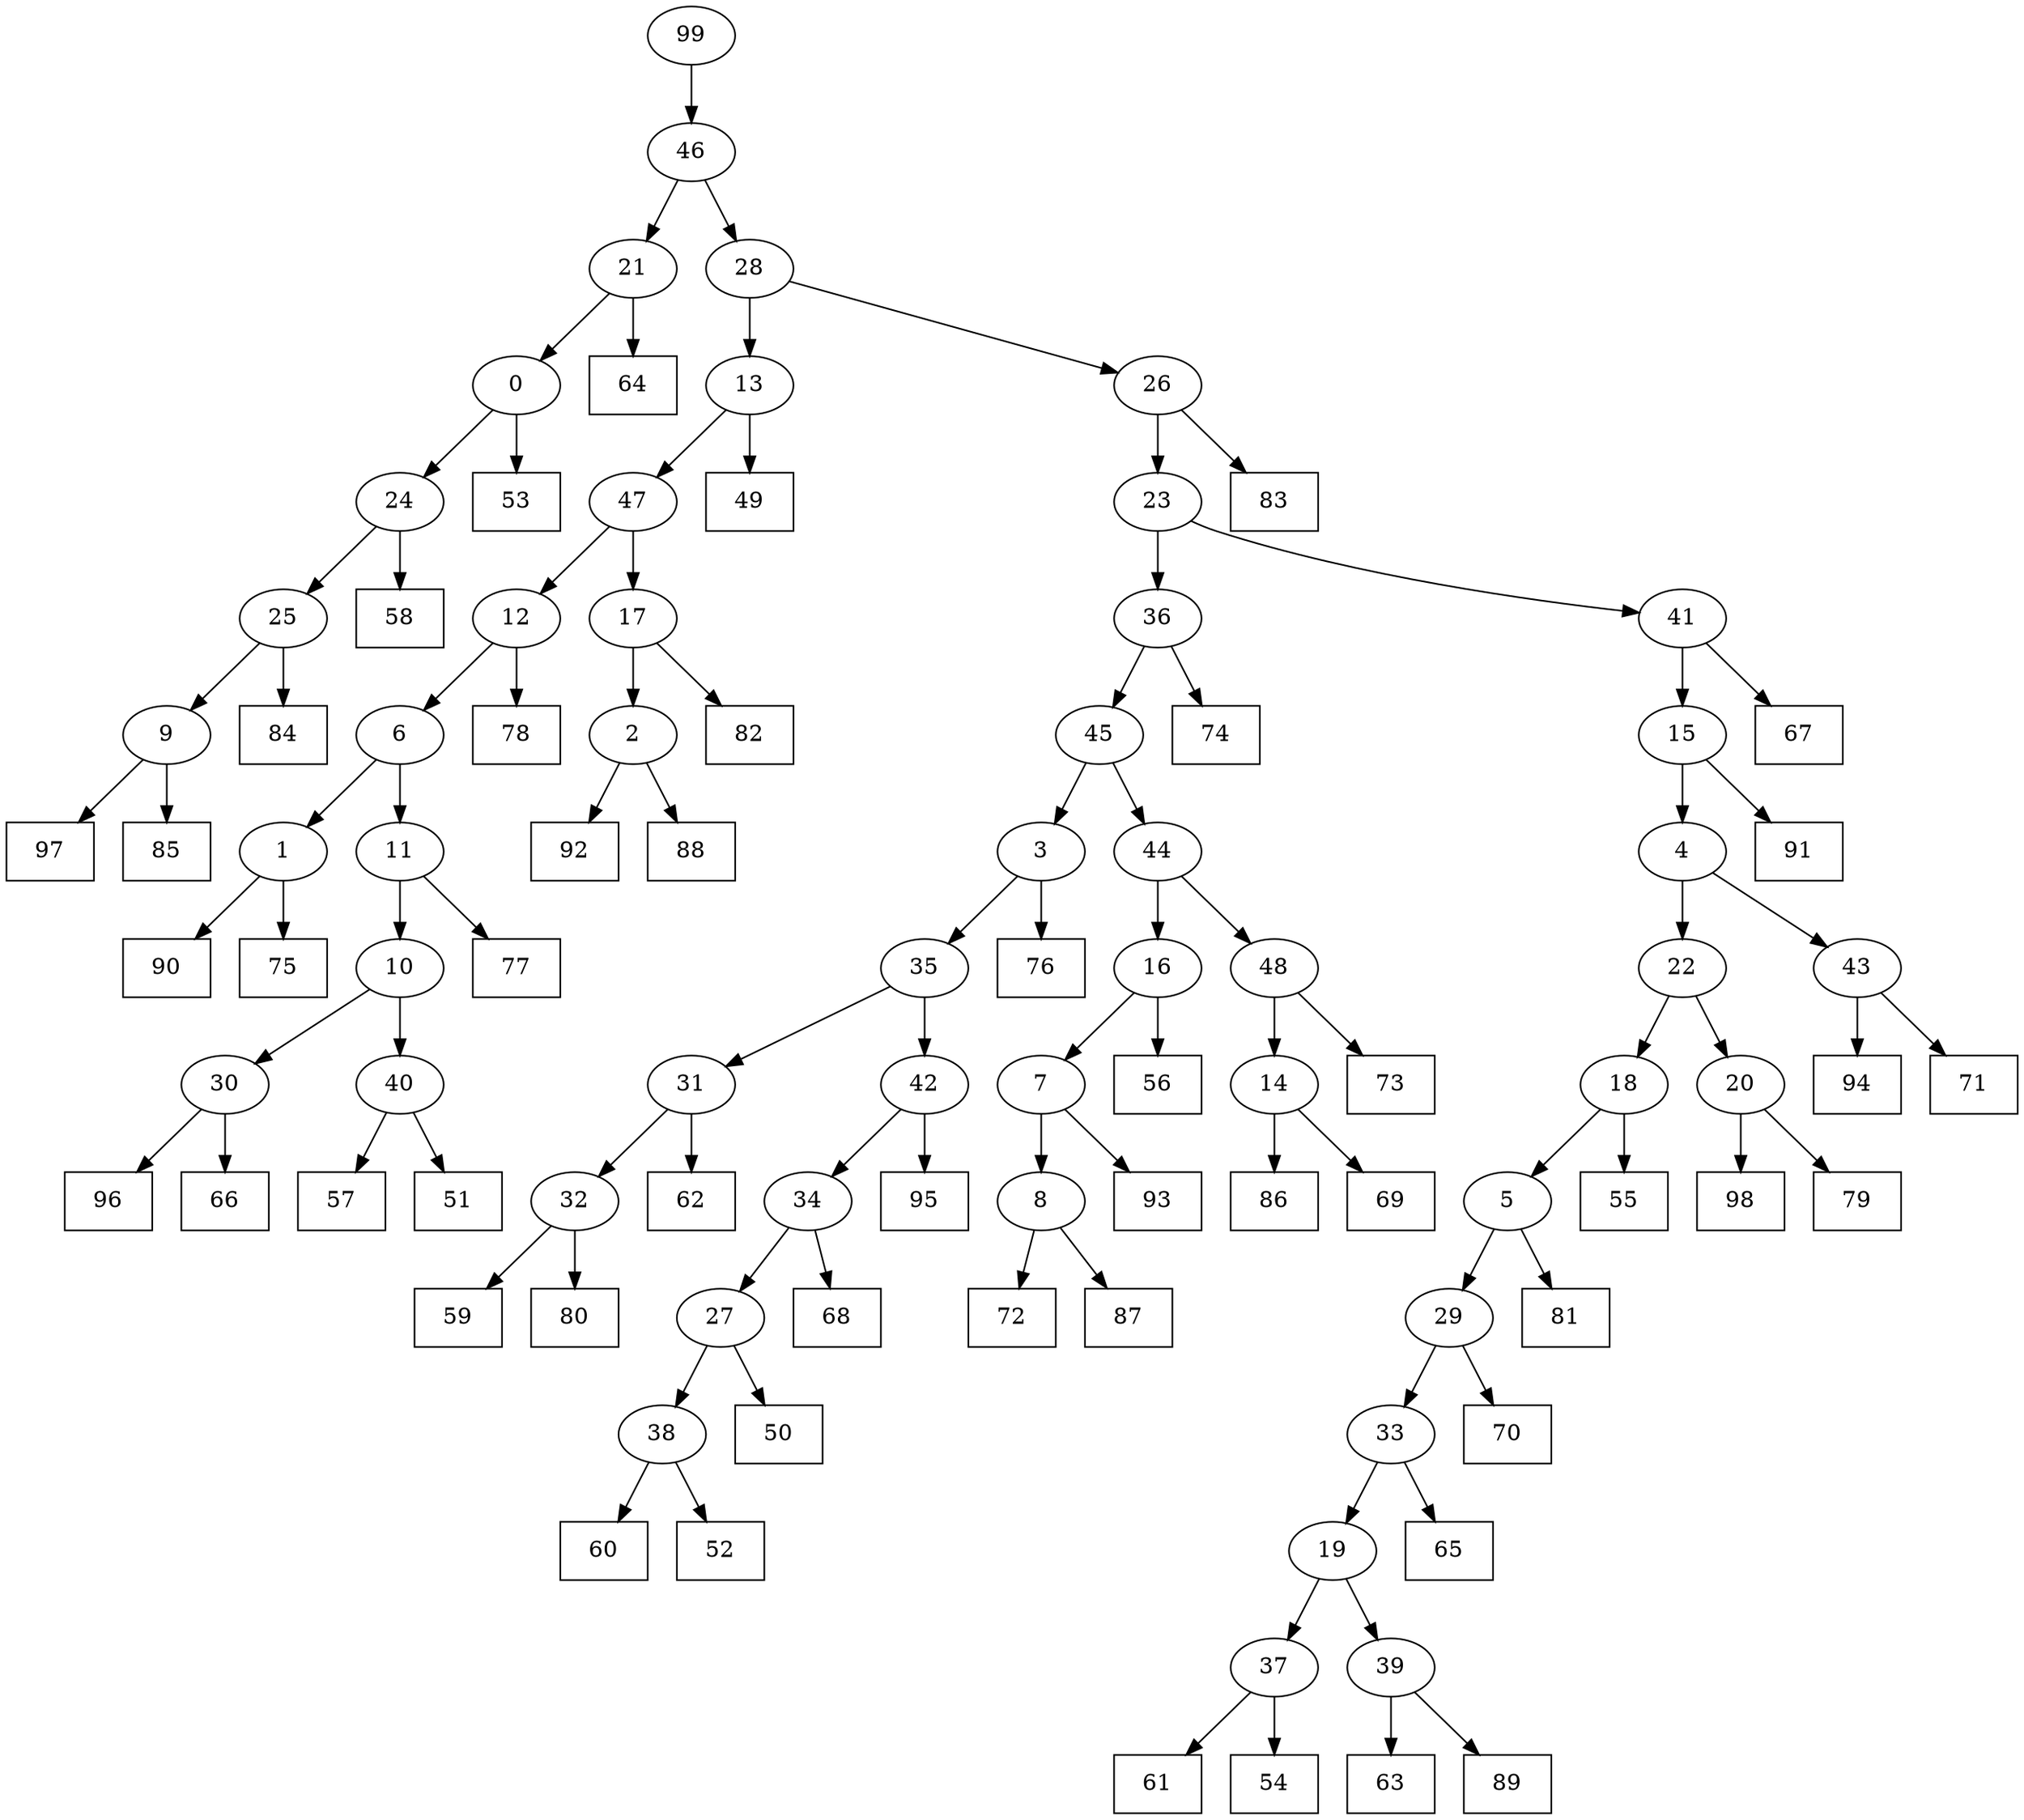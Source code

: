 digraph G {
0[label="0"];
1[label="1"];
2[label="2"];
3[label="3"];
4[label="4"];
5[label="5"];
6[label="6"];
7[label="7"];
8[label="8"];
9[label="9"];
10[label="10"];
11[label="11"];
12[label="12"];
13[label="13"];
14[label="14"];
15[label="15"];
16[label="16"];
17[label="17"];
18[label="18"];
19[label="19"];
20[label="20"];
21[label="21"];
22[label="22"];
23[label="23"];
24[label="24"];
25[label="25"];
26[label="26"];
27[label="27"];
28[label="28"];
29[label="29"];
30[label="30"];
31[label="31"];
32[label="32"];
33[label="33"];
34[label="34"];
35[label="35"];
36[label="36"];
37[label="37"];
38[label="38"];
39[label="39"];
40[label="40"];
41[label="41"];
42[label="42"];
43[label="43"];
44[label="44"];
45[label="45"];
46[label="46"];
47[label="47"];
48[label="48"];
49[shape=box,label="72"];
50[shape=box,label="67"];
51[shape=box,label="78"];
52[shape=box,label="59"];
53[shape=box,label="57"];
54[shape=box,label="90"];
55[shape=box,label="53"];
56[shape=box,label="61"];
57[shape=box,label="98"];
58[shape=box,label="96"];
59[shape=box,label="70"];
60[shape=box,label="66"];
61[shape=box,label="68"];
62[shape=box,label="92"];
63[shape=box,label="87"];
64[shape=box,label="63"];
65[shape=box,label="51"];
66[shape=box,label="95"];
67[shape=box,label="58"];
68[shape=box,label="49"];
69[shape=box,label="50"];
70[shape=box,label="64"];
71[shape=box,label="79"];
72[shape=box,label="80"];
73[shape=box,label="84"];
74[shape=box,label="86"];
75[shape=box,label="82"];
76[shape=box,label="94"];
77[shape=box,label="71"];
78[shape=box,label="76"];
79[shape=box,label="60"];
80[shape=box,label="62"];
81[shape=box,label="93"];
82[shape=box,label="83"];
83[shape=box,label="74"];
84[shape=box,label="89"];
85[shape=box,label="56"];
86[shape=box,label="91"];
87[shape=box,label="77"];
88[shape=box,label="55"];
89[shape=box,label="54"];
90[shape=box,label="97"];
91[shape=box,label="52"];
92[shape=box,label="65"];
93[shape=box,label="73"];
94[shape=box,label="69"];
95[shape=box,label="75"];
96[shape=box,label="81"];
97[shape=box,label="85"];
98[shape=box,label="88"];
99[label="99"];
31->80 ;
20->57 ;
38->91 ;
0->24 ;
33->92 ;
13->68 ;
14->74 ;
9->90 ;
5->96 ;
32->52 ;
12->51 ;
14->94 ;
24->25 ;
37->89 ;
2->62 ;
29->59 ;
1->95 ;
40->65 ;
46->21 ;
11->87 ;
25->73 ;
16->85 ;
43->76 ;
48->14 ;
15->4 ;
30->60 ;
26->82 ;
99->46 ;
41->15 ;
15->86 ;
44->48 ;
48->93 ;
18->5 ;
21->70 ;
20->71 ;
21->0 ;
29->33 ;
4->43 ;
43->77 ;
25->9 ;
9->97 ;
6->1 ;
1->54 ;
34->61 ;
47->17 ;
18->88 ;
13->47 ;
24->67 ;
8->49 ;
42->34 ;
5->29 ;
45->44 ;
7->8 ;
8->63 ;
19->39 ;
39->84 ;
3->78 ;
46->28 ;
10->40 ;
37->56 ;
36->45 ;
7->81 ;
45->3 ;
0->55 ;
41->50 ;
40->53 ;
26->23 ;
23->41 ;
3->35 ;
35->31 ;
39->64 ;
32->72 ;
22->20 ;
12->6 ;
6->11 ;
11->10 ;
17->2 ;
2->98 ;
31->32 ;
34->27 ;
27->69 ;
38->79 ;
10->30 ;
30->58 ;
28->26 ;
35->42 ;
42->66 ;
28->13 ;
44->16 ;
16->7 ;
17->75 ;
4->22 ;
22->18 ;
27->38 ;
33->19 ;
19->37 ;
47->12 ;
23->36 ;
36->83 ;
}
